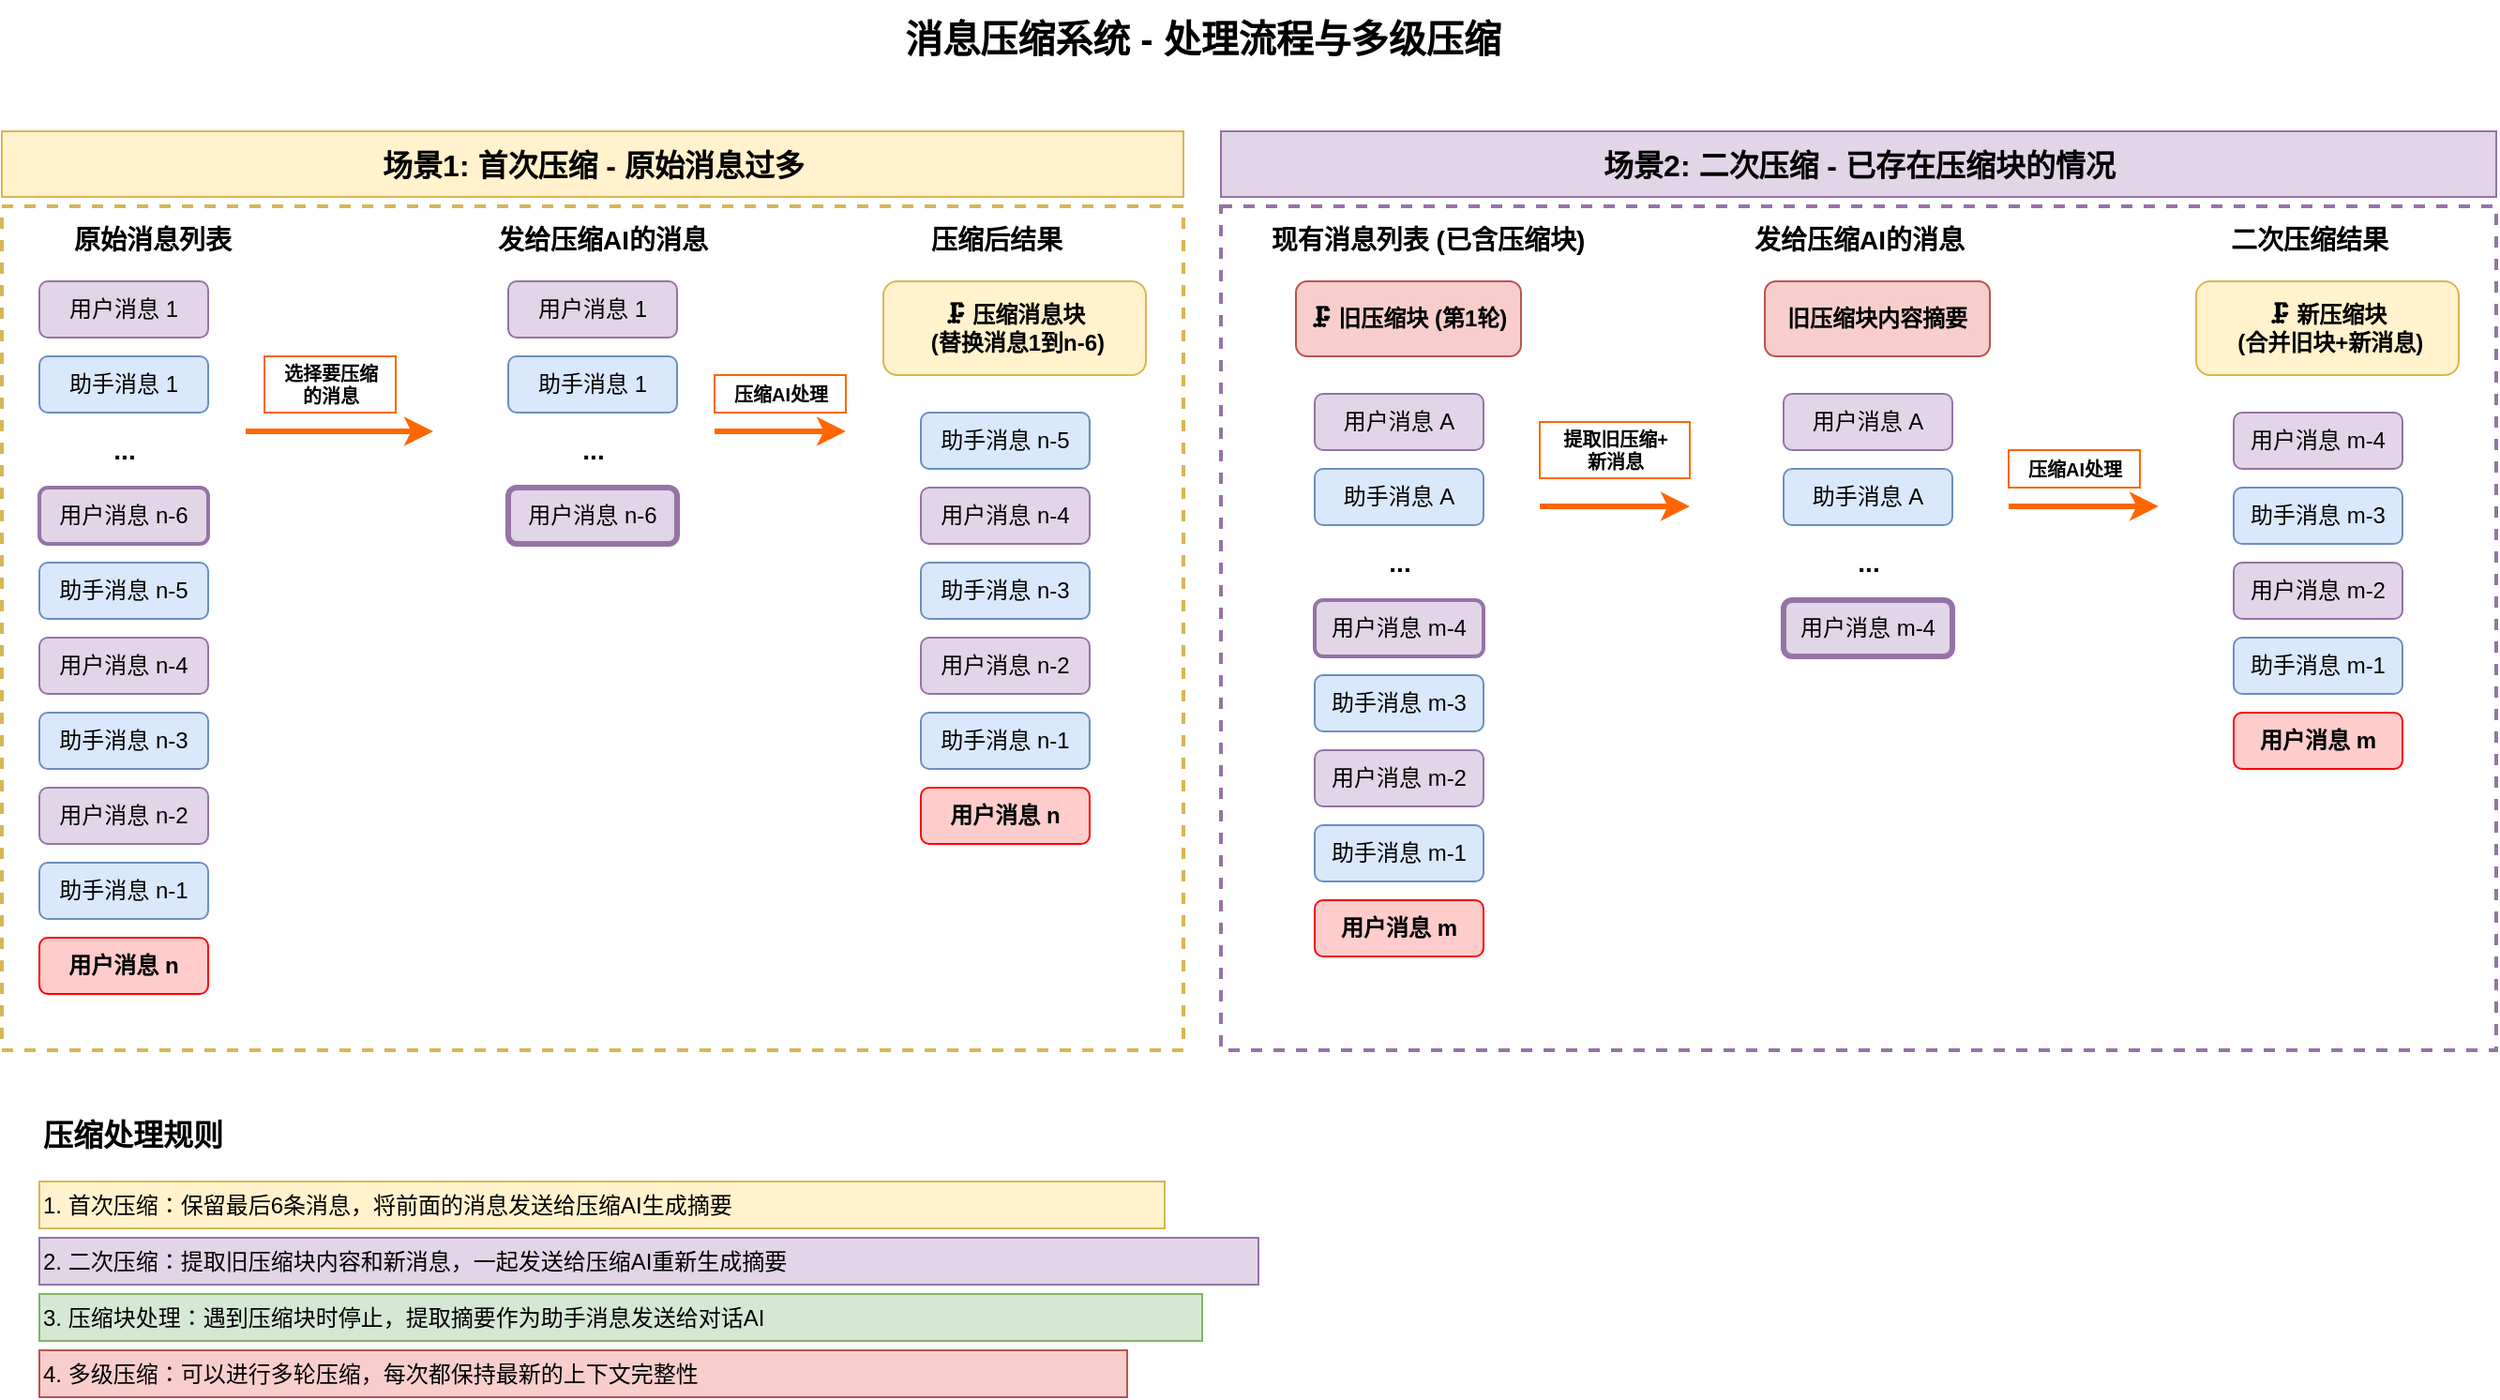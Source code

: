 <mxfile>
    <diagram name="消息压缩抽象图" id="message-compression-abstract">
        <mxGraphModel dx="1371" dy="849" grid="1" gridSize="10" guides="1" tooltips="1" connect="1" arrows="1" fold="1" page="1" pageScale="1" pageWidth="2000" pageHeight="1200" math="0" shadow="0">
            <root>
                <mxCell id="0"/>
                <mxCell id="1" parent="0"/>
                <mxCell id="scenario2-border" value="" style="rounded=0;whiteSpace=wrap;html=1;fillColor=none;strokeColor=#9673a6;strokeWidth=2;dashed=1;" parent="1" vertex="1">
                    <mxGeometry x="700" y="120" width="680" height="450" as="geometry"/>
                </mxCell>
                <mxCell id="scenario1-border" value="" style="rounded=0;whiteSpace=wrap;html=1;fillColor=none;strokeColor=#d6b656;strokeWidth=2;dashed=1;movable=1;resizable=1;rotatable=1;deletable=1;editable=1;locked=0;connectable=1;" parent="1" vertex="1">
                    <mxGeometry x="50" y="120" width="630" height="450" as="geometry"/>
                </mxCell>
                <mxCell id="title" value="消息压缩系统 - 处理流程与多级压缩" style="text;strokeColor=none;fillColor=none;html=1;fontSize=20;fontStyle=1;verticalAlign=middle;align=center;" parent="1" vertex="1">
                    <mxGeometry x="390" y="10" width="600" height="40" as="geometry"/>
                </mxCell>
                <mxCell id="scenario1-title" value="场景1: 首次压缩 - 原始消息过多" style="text;strokeColor=none;fillColor=#fff2cc;html=1;fontSize=16;fontStyle=1;verticalAlign=middle;align=center;strokeColor=#d6b656;" parent="1" vertex="1">
                    <mxGeometry x="50" y="80" width="630" height="35" as="geometry"/>
                </mxCell>
                <mxCell id="original-messages-title" value="原始消息列表" style="text;strokeColor=none;fillColor=none;html=1;fontSize=14;fontStyle=1;verticalAlign=middle;align=center;" parent="1" vertex="1">
                    <mxGeometry x="70" y="125" width="120" height="25" as="geometry"/>
                </mxCell>
                <mxCell id="msg1" value="用户消息 1" style="rounded=1;whiteSpace=wrap;html=1;fillColor=#e1d5e7;strokeColor=#9673a6;" parent="1" vertex="1">
                    <mxGeometry x="70" y="160" width="90" height="30" as="geometry"/>
                </mxCell>
                <mxCell id="msg2" value="助手消息 1" style="rounded=1;whiteSpace=wrap;html=1;fillColor=#dae8fc;strokeColor=#6c8ebf;" parent="1" vertex="1">
                    <mxGeometry x="70" y="200" width="90" height="30" as="geometry"/>
                </mxCell>
                <mxCell id="msg-dots1" value="..." style="text;strokeColor=none;fillColor=none;html=1;fontSize=14;fontStyle=1;verticalAlign=middle;align=center;" parent="1" vertex="1">
                    <mxGeometry x="70" y="240" width="90" height="20" as="geometry"/>
                </mxCell>
                <mxCell id="msg-n-6" value="用户消息 n-6" style="rounded=1;whiteSpace=wrap;html=1;fillColor=#e1d5e7;strokeColor=#9673a6;strokeWidth=2;" parent="1" vertex="1">
                    <mxGeometry x="70" y="270" width="90" height="30" as="geometry"/>
                </mxCell>
                <mxCell id="msg-n-5" value="助手消息 n-5" style="rounded=1;whiteSpace=wrap;html=1;fillColor=#dae8fc;strokeColor=#6c8ebf;" parent="1" vertex="1">
                    <mxGeometry x="70" y="310" width="90" height="30" as="geometry"/>
                </mxCell>
                <mxCell id="msg-n-4" value="用户消息 n-4" style="rounded=1;whiteSpace=wrap;html=1;fillColor=#e1d5e7;strokeColor=#9673a6;" parent="1" vertex="1">
                    <mxGeometry x="70" y="350" width="90" height="30" as="geometry"/>
                </mxCell>
                <mxCell id="msg-n-3" value="助手消息 n-3" style="rounded=1;whiteSpace=wrap;html=1;fillColor=#dae8fc;strokeColor=#6c8ebf;" parent="1" vertex="1">
                    <mxGeometry x="70" y="390" width="90" height="30" as="geometry"/>
                </mxCell>
                <mxCell id="msg-n-2" value="用户消息 n-2" style="rounded=1;whiteSpace=wrap;html=1;fillColor=#e1d5e7;strokeColor=#9673a6;" parent="1" vertex="1">
                    <mxGeometry x="70" y="430" width="90" height="30" as="geometry"/>
                </mxCell>
                <mxCell id="msg-n-1" value="助手消息 n-1" style="rounded=1;whiteSpace=wrap;html=1;fillColor=#dae8fc;strokeColor=#6c8ebf;" parent="1" vertex="1">
                    <mxGeometry x="70" y="470" width="90" height="30" as="geometry"/>
                </mxCell>
                <mxCell id="msg-n" value="用户消息 n" style="rounded=1;whiteSpace=wrap;html=1;fillColor=#ffcccc;strokeColor=#ff0000;fontStyle=1;" parent="1" vertex="1">
                    <mxGeometry x="70" y="510" width="90" height="30" as="geometry"/>
                </mxCell>
                <mxCell id="select-arrow1" value="" style="endArrow=classic;html=1;strokeWidth=3;strokeColor=#ff6600;" parent="1" edge="1">
                    <mxGeometry width="50" height="50" relative="1" as="geometry">
                        <mxPoint x="180" y="240" as="sourcePoint"/>
                        <mxPoint x="280" y="240" as="targetPoint"/>
                    </mxGeometry>
                </mxCell>
                <mxCell id="select-label1" value="选择要压缩&#xa;的消息" style="text;strokeColor=#ff6600;fillColor=none;html=1;fontSize=10;fontStyle=1;verticalAlign=middle;align=center;" parent="1" vertex="1">
                    <mxGeometry x="190" y="200" width="70" height="30" as="geometry"/>
                </mxCell>
                <mxCell id="compress-input-title1" value="发给压缩AI的消息" style="text;strokeColor=none;fillColor=none;html=1;fontSize=14;fontStyle=1;verticalAlign=middle;align=center;" parent="1" vertex="1">
                    <mxGeometry x="300" y="125" width="140" height="25" as="geometry"/>
                </mxCell>
                <mxCell id="compress-msg1" value="用户消息 1" style="rounded=1;whiteSpace=wrap;html=1;fillColor=#e1d5e7;strokeColor=#9673a6;" parent="1" vertex="1">
                    <mxGeometry x="320" y="160" width="90" height="30" as="geometry"/>
                </mxCell>
                <mxCell id="compress-msg2" value="助手消息 1" style="rounded=1;whiteSpace=wrap;html=1;fillColor=#dae8fc;strokeColor=#6c8ebf;" parent="1" vertex="1">
                    <mxGeometry x="320" y="200" width="90" height="30" as="geometry"/>
                </mxCell>
                <mxCell id="compress-dots" value="..." style="text;strokeColor=none;fillColor=none;html=1;fontSize=14;fontStyle=1;verticalAlign=middle;align=center;" parent="1" vertex="1">
                    <mxGeometry x="320" y="240" width="90" height="20" as="geometry"/>
                </mxCell>
                <mxCell id="compress-msg-n-6" value="用户消息 n-6" style="rounded=1;whiteSpace=wrap;html=1;fillColor=#e1d5e7;strokeColor=#9673a6;strokeWidth=3;" parent="1" vertex="1">
                    <mxGeometry x="320" y="270" width="90" height="30" as="geometry"/>
                </mxCell>
                <mxCell id="compress-arrow1" value="" style="endArrow=classic;html=1;strokeWidth=3;strokeColor=#ff6600;" parent="1" edge="1">
                    <mxGeometry width="50" height="50" relative="1" as="geometry">
                        <mxPoint x="430" y="240" as="sourcePoint"/>
                        <mxPoint x="500" y="240" as="targetPoint"/>
                    </mxGeometry>
                </mxCell>
                <mxCell id="compress-label1" value="压缩AI处理" style="text;strokeColor=#ff6600;fillColor=none;html=1;fontSize=10;fontStyle=1;verticalAlign=middle;align=center;" parent="1" vertex="1">
                    <mxGeometry x="430" y="210" width="70" height="20" as="geometry"/>
                </mxCell>
                <mxCell id="result1-title" value="压缩后结果" style="text;strokeColor=none;fillColor=none;html=1;fontSize=14;fontStyle=1;verticalAlign=middle;align=center;" parent="1" vertex="1">
                    <mxGeometry x="520" y="125" width="120" height="25" as="geometry"/>
                </mxCell>
                <mxCell id="compress-block1" value="🗜️ 压缩消息块&lt;div&gt;&amp;nbsp;(替换消息1到n-6)&lt;/div&gt;" style="rounded=1;whiteSpace=wrap;html=1;fillColor=#fff2cc;strokeColor=#d6b656;fontStyle=1;" parent="1" vertex="1">
                    <mxGeometry x="520" y="160" width="140" height="50" as="geometry"/>
                </mxCell>
                <mxCell id="result-msg-n-5" value="助手消息 n-5" style="rounded=1;whiteSpace=wrap;html=1;fillColor=#dae8fc;strokeColor=#6c8ebf;" parent="1" vertex="1">
                    <mxGeometry x="540" y="230" width="90" height="30" as="geometry"/>
                </mxCell>
                <mxCell id="result-msg-n-4" value="用户消息 n-4" style="rounded=1;whiteSpace=wrap;html=1;fillColor=#e1d5e7;strokeColor=#9673a6;" parent="1" vertex="1">
                    <mxGeometry x="540" y="270" width="90" height="30" as="geometry"/>
                </mxCell>
                <mxCell id="result-msg-n-3" value="助手消息 n-3" style="rounded=1;whiteSpace=wrap;html=1;fillColor=#dae8fc;strokeColor=#6c8ebf;" parent="1" vertex="1">
                    <mxGeometry x="540" y="310" width="90" height="30" as="geometry"/>
                </mxCell>
                <mxCell id="result-msg-n-2" value="用户消息 n-2" style="rounded=1;whiteSpace=wrap;html=1;fillColor=#e1d5e7;strokeColor=#9673a6;" parent="1" vertex="1">
                    <mxGeometry x="540" y="350" width="90" height="30" as="geometry"/>
                </mxCell>
                <mxCell id="result-msg-n-1" value="助手消息 n-1" style="rounded=1;whiteSpace=wrap;html=1;fillColor=#dae8fc;strokeColor=#6c8ebf;" parent="1" vertex="1">
                    <mxGeometry x="540" y="390" width="90" height="30" as="geometry"/>
                </mxCell>
                <mxCell id="result-msg-n" value="用户消息 n" style="rounded=1;whiteSpace=wrap;html=1;fillColor=#ffcccc;strokeColor=#ff0000;fontStyle=1;" parent="1" vertex="1">
                    <mxGeometry x="540" y="430" width="90" height="30" as="geometry"/>
                </mxCell>
                <mxCell id="scenario2-title" value="场景2: 二次压缩 - 已存在压缩块的情况" style="text;strokeColor=none;fillColor=#e1d5e7;html=1;fontSize=16;fontStyle=1;verticalAlign=middle;align=center;strokeColor=#9673a6;" parent="1" vertex="1">
                    <mxGeometry x="700" y="80" width="680" height="35" as="geometry"/>
                </mxCell>
                <mxCell id="existing-title" value="现有消息列表 (已含压缩块)" style="text;strokeColor=none;fillColor=none;html=1;fontSize=14;fontStyle=1;verticalAlign=middle;align=center;" parent="1" vertex="1">
                    <mxGeometry x="720" y="125" width="180" height="25" as="geometry"/>
                </mxCell>
                <mxCell id="old-compress-block" value="🗜️ 旧压缩块 (第1轮)" style="rounded=1;whiteSpace=wrap;html=1;fillColor=#f8cecc;strokeColor=#b85450;fontStyle=1;" parent="1" vertex="1">
                    <mxGeometry x="740" y="160" width="120" height="40" as="geometry"/>
                </mxCell>
                <mxCell id="existing-msg1" value="用户消息 A" style="rounded=1;whiteSpace=wrap;html=1;fillColor=#e1d5e7;strokeColor=#9673a6;" parent="1" vertex="1">
                    <mxGeometry x="750" y="220" width="90" height="30" as="geometry"/>
                </mxCell>
                <mxCell id="existing-msg2" value="助手消息 A" style="rounded=1;whiteSpace=wrap;html=1;fillColor=#dae8fc;strokeColor=#6c8ebf;" parent="1" vertex="1">
                    <mxGeometry x="750" y="260" width="90" height="30" as="geometry"/>
                </mxCell>
                <mxCell id="existing-dots" value="..." style="text;strokeColor=none;fillColor=none;html=1;fontSize=14;fontStyle=1;verticalAlign=middle;align=center;" parent="1" vertex="1">
                    <mxGeometry x="750" y="300" width="90" height="20" as="geometry"/>
                </mxCell>
                <mxCell id="existing-msg-m-4" value="用户消息 m-4" style="rounded=1;whiteSpace=wrap;html=1;fillColor=#e1d5e7;strokeColor=#9673a6;strokeWidth=2;" parent="1" vertex="1">
                    <mxGeometry x="750" y="330" width="90" height="30" as="geometry"/>
                </mxCell>
                <mxCell id="existing-msg-m-3" value="助手消息 m-3" style="rounded=1;whiteSpace=wrap;html=1;fillColor=#dae8fc;strokeColor=#6c8ebf;" parent="1" vertex="1">
                    <mxGeometry x="750" y="370" width="90" height="30" as="geometry"/>
                </mxCell>
                <mxCell id="existing-msg-m-2" value="用户消息 m-2" style="rounded=1;whiteSpace=wrap;html=1;fillColor=#e1d5e7;strokeColor=#9673a6;" parent="1" vertex="1">
                    <mxGeometry x="750" y="410" width="90" height="30" as="geometry"/>
                </mxCell>
                <mxCell id="existing-msg-m-1" value="助手消息 m-1" style="rounded=1;whiteSpace=wrap;html=1;fillColor=#dae8fc;strokeColor=#6c8ebf;" parent="1" vertex="1">
                    <mxGeometry x="750" y="450" width="90" height="30" as="geometry"/>
                </mxCell>
                <mxCell id="existing-msg-m" value="用户消息 m" style="rounded=1;whiteSpace=wrap;html=1;fillColor=#ffcccc;strokeColor=#ff0000;fontStyle=1;" parent="1" vertex="1">
                    <mxGeometry x="750" y="490" width="90" height="30" as="geometry"/>
                </mxCell>
                <mxCell id="select-arrow2" value="" style="endArrow=classic;html=1;strokeWidth=3;strokeColor=#ff6600;" parent="1" edge="1">
                    <mxGeometry width="50" height="50" relative="1" as="geometry">
                        <mxPoint x="870" y="280" as="sourcePoint"/>
                        <mxPoint x="950" y="280" as="targetPoint"/>
                    </mxGeometry>
                </mxCell>
                <mxCell id="select-label2" value="提取旧压缩+&#xa;新消息" style="text;strokeColor=#ff6600;fillColor=none;html=1;fontSize=10;fontStyle=1;verticalAlign=middle;align=center;" parent="1" vertex="1">
                    <mxGeometry x="870" y="235" width="80" height="30" as="geometry"/>
                </mxCell>
                <mxCell id="compress-input-title2" value="发给压缩AI的消息" style="text;strokeColor=none;fillColor=none;html=1;fontSize=14;fontStyle=1;verticalAlign=middle;align=center;" parent="1" vertex="1">
                    <mxGeometry x="970" y="125" width="140" height="25" as="geometry"/>
                </mxCell>
                <mxCell id="old-compress-content" value="旧压缩块内容摘要" style="rounded=1;whiteSpace=wrap;html=1;fillColor=#f8cecc;strokeColor=#b85450;fontStyle=1;" parent="1" vertex="1">
                    <mxGeometry x="990" y="160" width="120" height="40" as="geometry"/>
                </mxCell>
                <mxCell id="compress2-msg1" value="用户消息 A" style="rounded=1;whiteSpace=wrap;html=1;fillColor=#e1d5e7;strokeColor=#9673a6;" parent="1" vertex="1">
                    <mxGeometry x="1000" y="220" width="90" height="30" as="geometry"/>
                </mxCell>
                <mxCell id="compress2-msg2" value="助手消息 A" style="rounded=1;whiteSpace=wrap;html=1;fillColor=#dae8fc;strokeColor=#6c8ebf;" parent="1" vertex="1">
                    <mxGeometry x="1000" y="260" width="90" height="30" as="geometry"/>
                </mxCell>
                <mxCell id="compress2-dots" value="..." style="text;strokeColor=none;fillColor=none;html=1;fontSize=14;fontStyle=1;verticalAlign=middle;align=center;" parent="1" vertex="1">
                    <mxGeometry x="1000" y="300" width="90" height="20" as="geometry"/>
                </mxCell>
                <mxCell id="compress2-msg-m-4" value="用户消息 m-4" style="rounded=1;whiteSpace=wrap;html=1;fillColor=#e1d5e7;strokeColor=#9673a6;strokeWidth=3;" parent="1" vertex="1">
                    <mxGeometry x="1000" y="330" width="90" height="30" as="geometry"/>
                </mxCell>
                <mxCell id="compress-arrow2" value="" style="endArrow=classic;html=1;strokeWidth=3;strokeColor=#ff6600;" parent="1" edge="1">
                    <mxGeometry width="50" height="50" relative="1" as="geometry">
                        <mxPoint x="1120" y="280" as="sourcePoint"/>
                        <mxPoint x="1200" y="280" as="targetPoint"/>
                    </mxGeometry>
                </mxCell>
                <mxCell id="compress-label2" value="压缩AI处理" style="text;strokeColor=#ff6600;fillColor=none;html=1;fontSize=10;fontStyle=1;verticalAlign=middle;align=center;" parent="1" vertex="1">
                    <mxGeometry x="1120" y="250" width="70" height="20" as="geometry"/>
                </mxCell>
                <mxCell id="result2-title" value="二次压缩结果" style="text;strokeColor=none;fillColor=none;html=1;fontSize=14;fontStyle=1;verticalAlign=middle;align=center;" parent="1" vertex="1">
                    <mxGeometry x="1220" y="125" width="120" height="25" as="geometry"/>
                </mxCell>
                <mxCell id="new-compress-block" value="🗜️ 新压缩块&lt;div&gt;&amp;nbsp;(合并旧块+新消息)&lt;/div&gt;" style="rounded=1;whiteSpace=wrap;html=1;fillColor=#fff2cc;strokeColor=#d6b656;fontStyle=1;" parent="1" vertex="1">
                    <mxGeometry x="1220" y="160" width="140" height="50" as="geometry"/>
                </mxCell>
                <mxCell id="final-msg-m-4" value="用户消息 m-4" style="rounded=1;whiteSpace=wrap;html=1;fillColor=#e1d5e7;strokeColor=#9673a6;" parent="1" vertex="1">
                    <mxGeometry x="1240" y="230" width="90" height="30" as="geometry"/>
                </mxCell>
                <mxCell id="final-msg-m-3" value="助手消息 m-3" style="rounded=1;whiteSpace=wrap;html=1;fillColor=#dae8fc;strokeColor=#6c8ebf;" parent="1" vertex="1">
                    <mxGeometry x="1240" y="270" width="90" height="30" as="geometry"/>
                </mxCell>
                <mxCell id="final-msg-m-2" value="用户消息 m-2" style="rounded=1;whiteSpace=wrap;html=1;fillColor=#e1d5e7;strokeColor=#9673a6;" parent="1" vertex="1">
                    <mxGeometry x="1240" y="310" width="90" height="30" as="geometry"/>
                </mxCell>
                <mxCell id="final-msg-m-1" value="助手消息 m-1" style="rounded=1;whiteSpace=wrap;html=1;fillColor=#dae8fc;strokeColor=#6c8ebf;" parent="1" vertex="1">
                    <mxGeometry x="1240" y="350" width="90" height="30" as="geometry"/>
                </mxCell>
                <mxCell id="final-msg-m" value="用户消息 m" style="rounded=1;whiteSpace=wrap;html=1;fillColor=#ffcccc;strokeColor=#ff0000;fontStyle=1;" parent="1" vertex="1">
                    <mxGeometry x="1240" y="390" width="90" height="30" as="geometry"/>
                </mxCell>
                <mxCell id="rules-title" value="压缩处理规则" style="text;strokeColor=none;fillColor=none;html=1;fontSize=16;fontStyle=1;verticalAlign=middle;align=left;" parent="1" vertex="1">
                    <mxGeometry x="70" y="600" width="150" height="30" as="geometry"/>
                </mxCell>
                <mxCell id="rule1" value="1. 首次压缩：保留最后6条消息，将前面的消息发送给压缩AI生成摘要" style="text;strokeColor=none;fillColor=#fff2cc;html=1;fontSize=12;verticalAlign=middle;align=left;strokeColor=#d6b656;" parent="1" vertex="1">
                    <mxGeometry x="70" y="640" width="600" height="25" as="geometry"/>
                </mxCell>
                <mxCell id="rule2" value="2. 二次压缩：提取旧压缩块内容和新消息，一起发送给压缩AI重新生成摘要" style="text;strokeColor=none;fillColor=#e1d5e7;html=1;fontSize=12;verticalAlign=middle;align=left;strokeColor=#9673a6;" parent="1" vertex="1">
                    <mxGeometry x="70" y="670" width="650" height="25" as="geometry"/>
                </mxCell>
                <mxCell id="rule3" value="3. 压缩块处理：遇到压缩块时停止，提取摘要作为助手消息发送给对话AI" style="text;strokeColor=none;fillColor=#d5e8d4;html=1;fontSize=12;verticalAlign=middle;align=left;strokeColor=#82b366;" parent="1" vertex="1">
                    <mxGeometry x="70" y="700" width="620" height="25" as="geometry"/>
                </mxCell>
                <mxCell id="rule4" value="4. 多级压缩：可以进行多轮压缩，每次都保持最新的上下文完整性" style="text;strokeColor=none;fillColor=#f8cecc;html=1;fontSize=12;verticalAlign=middle;align=left;strokeColor=#b85450;" parent="1" vertex="1">
                    <mxGeometry x="70" y="730" width="580" height="25" as="geometry"/>
                </mxCell>
            </root>
        </mxGraphModel>
    </diagram>
</mxfile>